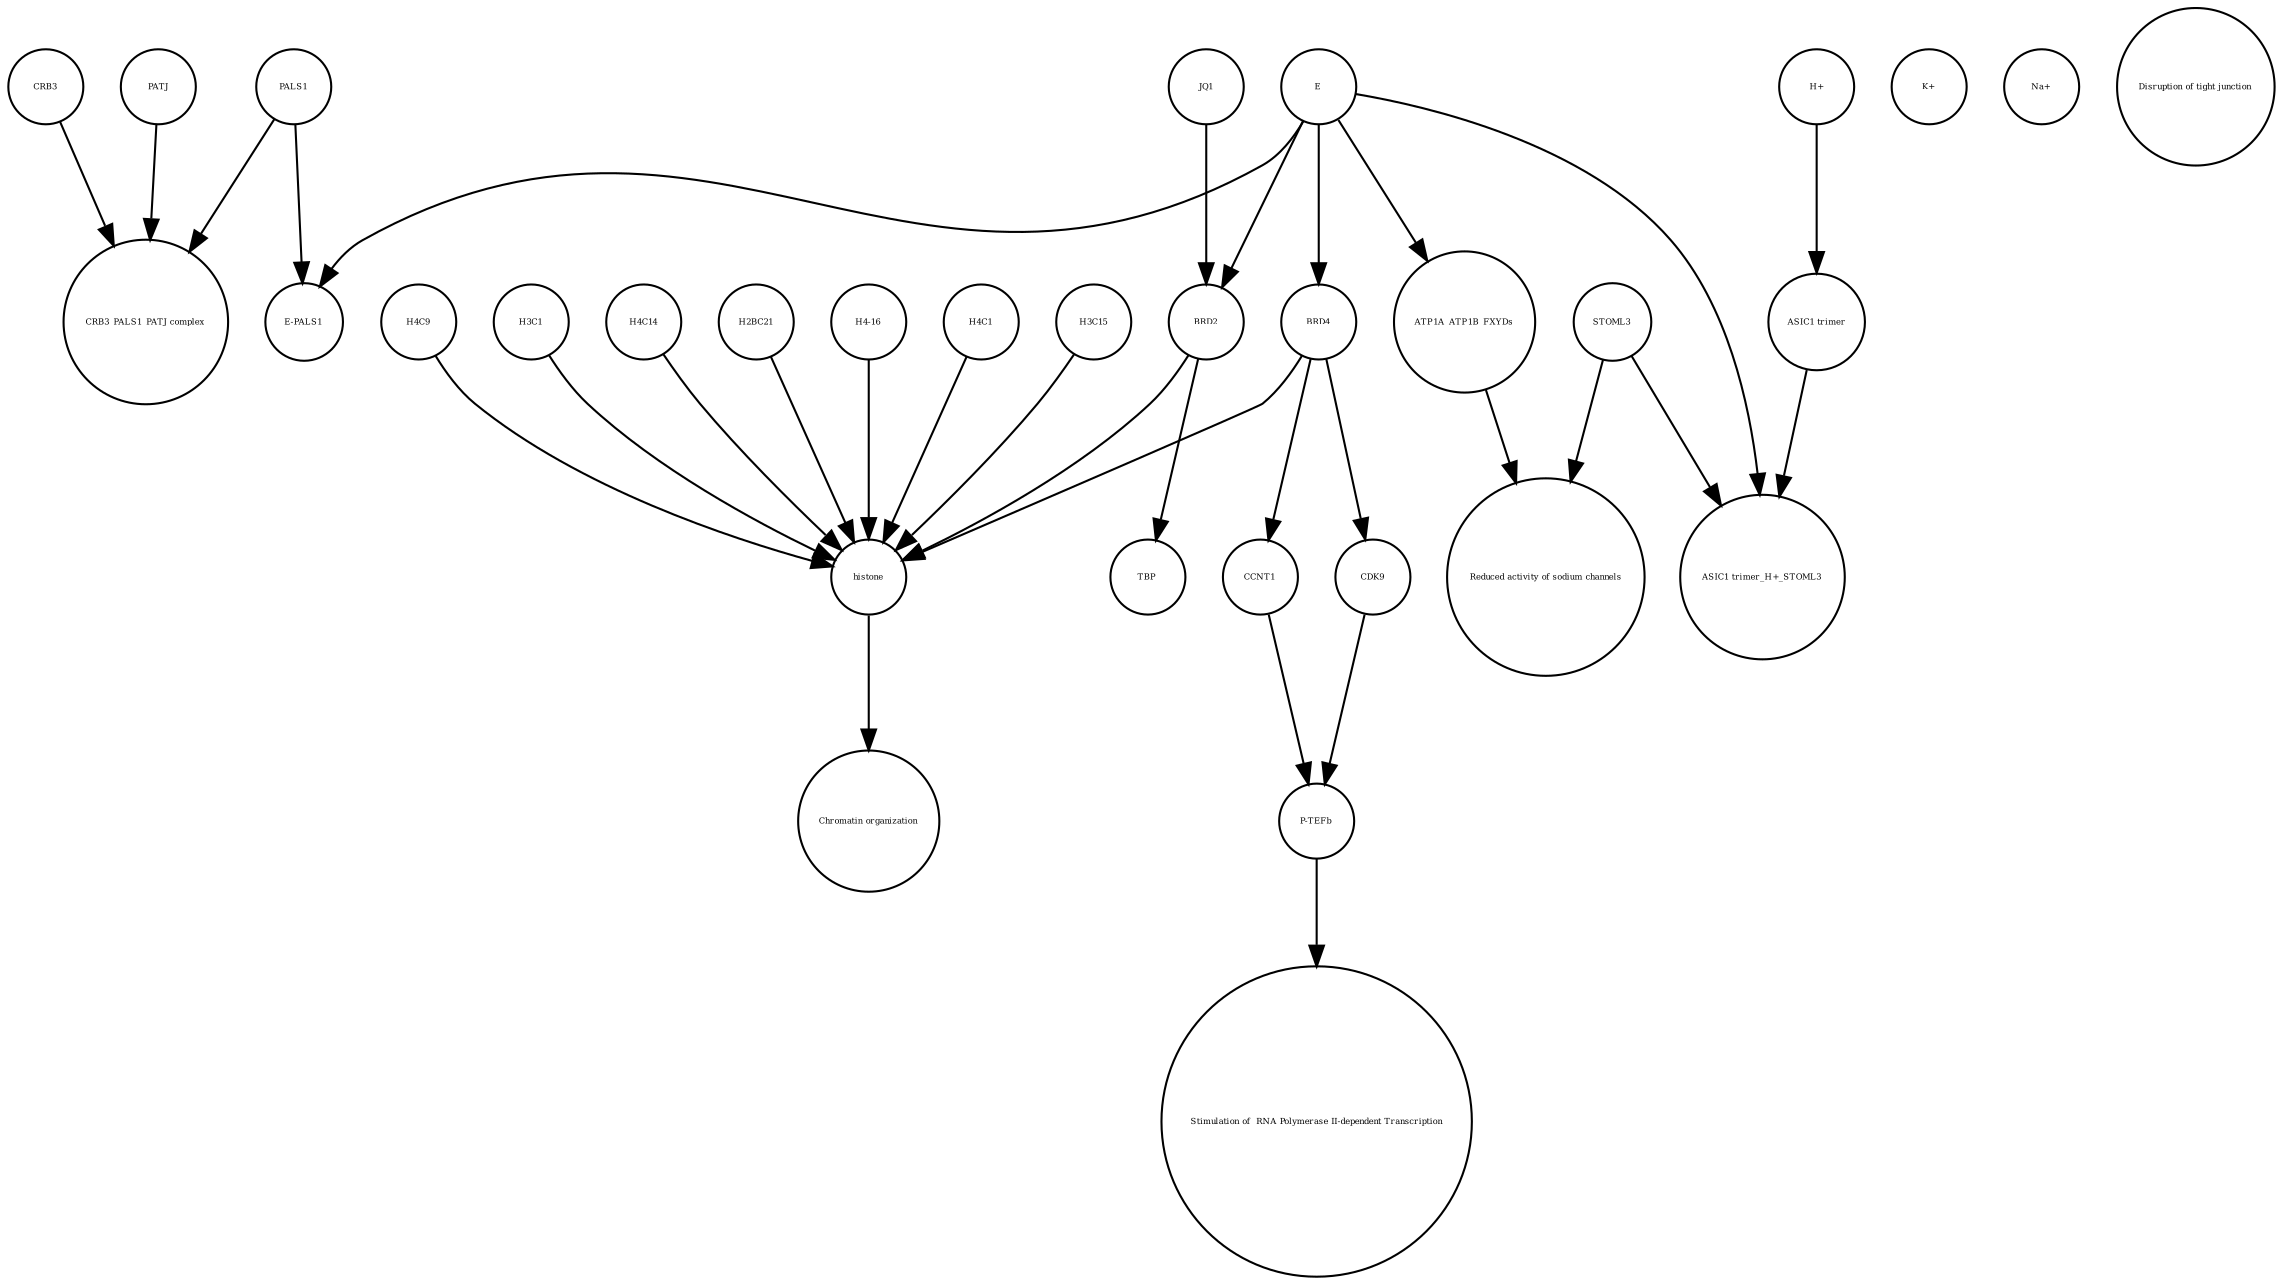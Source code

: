strict digraph  {
CRB3 [annotation="", bipartite=0, cls=macromolecule, fontsize=4, label=CRB3, shape=circle];
" Stimulation of  RNA Polymerase II-dependent Transcription " [annotation="", bipartite=0, cls=phenotype, fontsize=4, label=" Stimulation of  RNA Polymerase II-dependent Transcription ", shape=circle];
"H4-16" [annotation="", bipartite=0, cls=macromolecule, fontsize=4, label="H4-16", shape=circle];
STOML3 [annotation="", bipartite=0, cls=macromolecule, fontsize=4, label=STOML3, shape=circle];
"P-TEFb" [annotation="", bipartite=0, cls=complex, fontsize=4, label="P-TEFb", shape=circle];
BRD4 [annotation="", bipartite=0, cls=macromolecule, fontsize=4, label=BRD4, shape=circle];
histone [annotation="", bipartite=0, cls=complex, fontsize=4, label=histone, shape=circle];
H4C1 [annotation="", bipartite=0, cls=macromolecule, fontsize=4, label=H4C1, shape=circle];
"Chromatin organization" [annotation="", bipartite=0, cls=phenotype, fontsize=4, label="Chromatin organization", shape=circle];
E [annotation=urn_miriam_ncbiprotein_BCD58755, bipartite=0, cls=macromolecule, fontsize=4, label=E, shape=circle];
H3C15 [annotation="", bipartite=0, cls=macromolecule, fontsize=4, label=H3C15, shape=circle];
H4C9 [annotation="", bipartite=0, cls=macromolecule, fontsize=4, label=H4C9, shape=circle];
"ASIC1 trimer_H+_STOML3" [annotation="", bipartite=0, cls=complex, fontsize=4, label="ASIC1 trimer_H+_STOML3", shape=circle];
"K+" [annotation="", bipartite=0, cls="simple chemical", fontsize=4, label="K+", shape=circle];
"Reduced activity of sodium channels" [annotation="", bipartite=0, cls=phenotype, fontsize=4, label="Reduced activity of sodium channels", shape=circle];
JQ1 [annotation="", bipartite=0, cls=macromolecule, fontsize=4, label=JQ1, shape=circle];
"ASIC1 trimer" [annotation="", bipartite=0, cls=macromolecule, fontsize=4, label="ASIC1 trimer", shape=circle];
"H+" [annotation="", bipartite=0, cls="simple chemical", fontsize=4, label="H+", shape=circle];
PATJ [annotation="", bipartite=0, cls=macromolecule, fontsize=4, label=PATJ, shape=circle];
ATP1A_ATP1B_FXYDs [annotation="", bipartite=0, cls=complex, fontsize=4, label=ATP1A_ATP1B_FXYDs, shape=circle];
"Na+" [annotation="", bipartite=0, cls="simple chemical", fontsize=4, label="Na+", shape=circle];
"Disruption of tight junction" [annotation="", bipartite=0, cls=phenotype, fontsize=4, label="Disruption of tight junction", shape=circle];
"E-PALS1" [annotation="", bipartite=0, cls=complex, fontsize=4, label="E-PALS1", shape=circle];
CCNT1 [annotation="", bipartite=0, cls=macromolecule, fontsize=4, label=CCNT1, shape=circle];
BRD2 [annotation="", bipartite=0, cls=macromolecule, fontsize=4, label=BRD2, shape=circle];
CDK9 [annotation="", bipartite=0, cls=macromolecule, fontsize=4, label=CDK9, shape=circle];
H3C1 [annotation="", bipartite=0, cls=macromolecule, fontsize=4, label=H3C1, shape=circle];
"CRB3_PALS1_PATJ complex" [annotation="", bipartite=0, cls=complex, fontsize=4, label="CRB3_PALS1_PATJ complex", shape=circle];
TBP [annotation="", bipartite=0, cls=macromolecule, fontsize=4, label=TBP, shape=circle];
H4C14 [annotation="", bipartite=0, cls=macromolecule, fontsize=4, label=H4C14, shape=circle];
H2BC21 [annotation="", bipartite=0, cls=macromolecule, fontsize=4, label=H2BC21, shape=circle];
PALS1 [annotation="", bipartite=0, cls=macromolecule, fontsize=4, label=PALS1, shape=circle];
CRB3 -> "CRB3_PALS1_PATJ complex"  [annotation="", interaction_type=production];
"H4-16" -> histone  [annotation="", interaction_type=production];
STOML3 -> "ASIC1 trimer_H+_STOML3"  [annotation="", interaction_type=production];
STOML3 -> "Reduced activity of sodium channels"  [annotation="", interaction_type=production];
"P-TEFb" -> " Stimulation of  RNA Polymerase II-dependent Transcription "  [annotation="", interaction_type=production];
BRD4 -> CDK9  [annotation="urn_miriam_doi_10.18632%2Foncotarget.18583|urn_miriam_doi_10.1016%2Fj.molcel.2005.06.027", interaction_type=catalysis];
BRD4 -> histone  [annotation="urn_miriam_doi_10.1038%2Fnsmb.3228.|urn_miriam_doi_10.1016%2Fj.molcel.2008.01.018", interaction_type=catalysis];
BRD4 -> CCNT1  [annotation="urn_miriam_doi_10.1016%2Fj.molcel.2005.06.027", interaction_type=catalysis];
histone -> "Chromatin organization"  [annotation="", interaction_type=production];
H4C1 -> histone  [annotation="", interaction_type=production];
E -> "E-PALS1"  [annotation="", interaction_type=production];
E -> BRD2  [annotation="urn_miriam_doi_10.1038%2Fs41586-020-2286-9|urn_miriam_doi_10.1080%2F15592294.2018.1469891", interaction_type=inhibition];
E -> "ASIC1 trimer_H+_STOML3"  [annotation="urn_miriam_doi_10.1016%2Fj.virol.2011.03.029", interaction_type=inhibition];
E -> ATP1A_ATP1B_FXYDs  [annotation="urn_miriam_doi_10.1016%2Fj.virol.2011.03.029", interaction_type=inhibition];
E -> BRD4  [annotation="urn_miriam_doi_10.1038%2Fs41586-020-2286-9", interaction_type=inhibition];
H3C15 -> histone  [annotation="", interaction_type=production];
H4C9 -> histone  [annotation="", interaction_type=production];
JQ1 -> BRD2  [annotation="urn_miriam_doi_10.1038%2Fs41586-020-2286-9|urn_miriam_doi_10.1080%2F15592294.2018.1469891", interaction_type=inhibition];
"ASIC1 trimer" -> "ASIC1 trimer_H+_STOML3"  [annotation="", interaction_type=production];
"H+" -> "ASIC1 trimer"  [annotation="", interaction_type=production];
PATJ -> "CRB3_PALS1_PATJ complex"  [annotation="", interaction_type=production];
ATP1A_ATP1B_FXYDs -> "Reduced activity of sodium channels"  [annotation="", interaction_type=production];
CCNT1 -> "P-TEFb"  [annotation="", interaction_type=production];
BRD2 -> TBP  [annotation="urn_miriam_doi_10.1007%2Fs11010-006-9223-6", interaction_type=catalysis];
BRD2 -> histone  [annotation="urn_miriam_doi_10.1038%2Fnsmb.3228.|urn_miriam_doi_10.1016%2Fj.molcel.2008.01.018", interaction_type=catalysis];
CDK9 -> "P-TEFb"  [annotation="", interaction_type=production];
H3C1 -> histone  [annotation="", interaction_type=production];
H4C14 -> histone  [annotation="", interaction_type=production];
H2BC21 -> histone  [annotation="", interaction_type=production];
PALS1 -> "CRB3_PALS1_PATJ complex"  [annotation="", interaction_type=production];
PALS1 -> "E-PALS1"  [annotation="", interaction_type=production];
}
